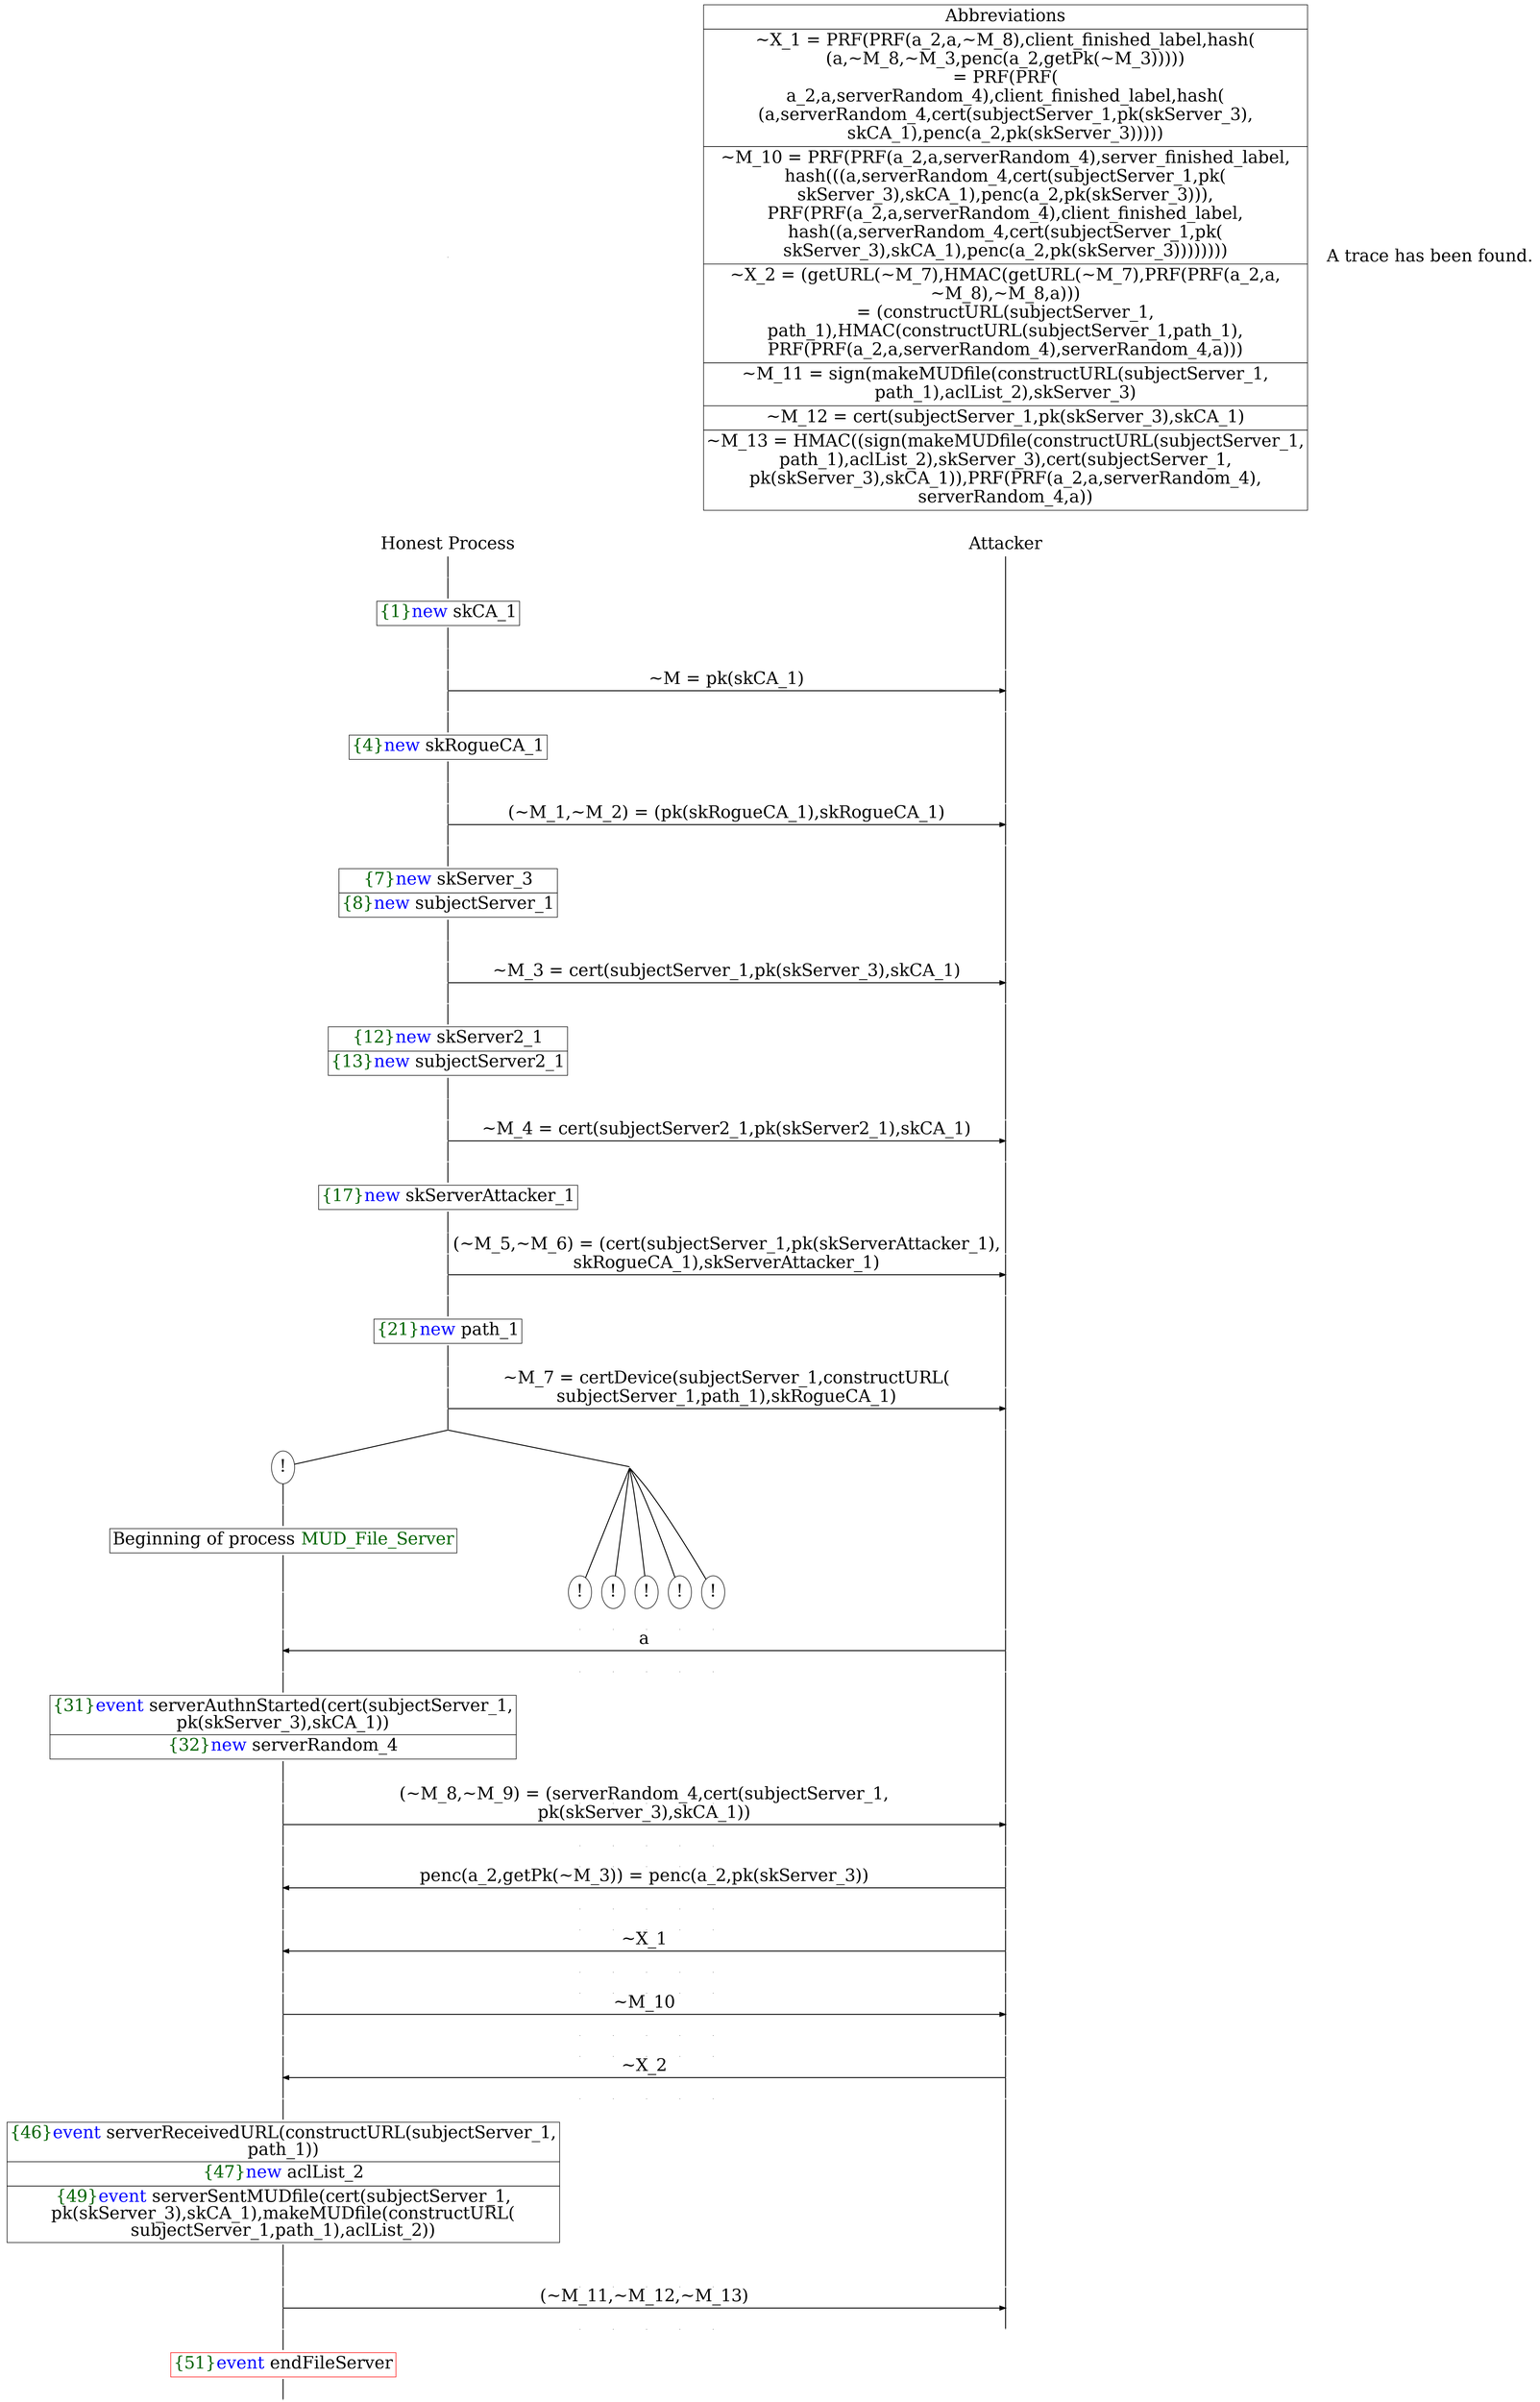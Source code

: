 digraph {
graph [ordering = out]
edge [arrowhead = none, penwidth = 1.6, fontsize = 30]
node [shape = point, width = 0, height = 0, fontsize = 30]
Trace<br/>
[label = <A trace has been found.<br/>
>, shape = plaintext]
P0__0 [label = "Honest Process", shape = plaintext]
P__0 [label = "Attacker", shape = plaintext]
Trace -> P0__0 [label = "", style = invisible, weight = 100]{rank = same; P0__0 P__0}
P0__0 -> P0__1 [label = <>, weight = 100]
P0__1 -> P0__2 [label = <>, weight = 100]
P0__2 [shape = plaintext, label = <<TABLE BORDER="0" CELLBORDER="1" CELLSPACING="0" CELLPADDING="4"> <TR><TD><FONT COLOR="darkgreen">{1}</FONT><FONT COLOR="blue">new </FONT>skCA_1</TD></TR></TABLE>>]
P0__2 -> P0__3 [label = <>, weight = 100]
P0__3 -> P0__4 [label = <>, weight = 100]
P__0 -> P__1 [label = <>, weight = 100]
{rank = same; P__1 P0__4}
P0__4 -> P0__5 [label = <>, weight = 100]
P__1 -> P__2 [label = <>, weight = 100]
{rank = same; P__2 P0__5}
P0__5 -> P__2 [label = <~M = pk(skCA_1)>, arrowhead = normal]
P0__5 -> P0__6 [label = <>, weight = 100]
P__2 -> P__3 [label = <>, weight = 100]
{rank = same; P__3 P0__6}
P0__6 -> P0__7 [label = <>, weight = 100]
P0__7 [shape = plaintext, label = <<TABLE BORDER="0" CELLBORDER="1" CELLSPACING="0" CELLPADDING="4"> <TR><TD><FONT COLOR="darkgreen">{4}</FONT><FONT COLOR="blue">new </FONT>skRogueCA_1</TD></TR></TABLE>>]
P0__7 -> P0__8 [label = <>, weight = 100]
P0__8 -> P0__9 [label = <>, weight = 100]
P__3 -> P__4 [label = <>, weight = 100]
{rank = same; P__4 P0__9}
P0__9 -> P0__10 [label = <>, weight = 100]
P__4 -> P__5 [label = <>, weight = 100]
{rank = same; P__5 P0__10}
P0__10 -> P__5 [label = <(~M_1,~M_2) = (pk(skRogueCA_1),skRogueCA_1)>, arrowhead = normal]
P0__10 -> P0__11 [label = <>, weight = 100]
P__5 -> P__6 [label = <>, weight = 100]
{rank = same; P__6 P0__11}
P0__11 -> P0__12 [label = <>, weight = 100]
P0__12 [shape = plaintext, label = <<TABLE BORDER="0" CELLBORDER="1" CELLSPACING="0" CELLPADDING="4"> <TR><TD><FONT COLOR="darkgreen">{7}</FONT><FONT COLOR="blue">new </FONT>skServer_3</TD></TR><TR><TD><FONT COLOR="darkgreen">{8}</FONT><FONT COLOR="blue">new </FONT>subjectServer_1</TD></TR></TABLE>>]
P0__12 -> P0__13 [label = <>, weight = 100]
P0__13 -> P0__14 [label = <>, weight = 100]
P__6 -> P__7 [label = <>, weight = 100]
{rank = same; P__7 P0__14}
P0__14 -> P0__15 [label = <>, weight = 100]
P__7 -> P__8 [label = <>, weight = 100]
{rank = same; P__8 P0__15}
P0__15 -> P__8 [label = <~M_3 = cert(subjectServer_1,pk(skServer_3),skCA_1)>, arrowhead = normal]
P0__15 -> P0__16 [label = <>, weight = 100]
P__8 -> P__9 [label = <>, weight = 100]
{rank = same; P__9 P0__16}
P0__16 -> P0__17 [label = <>, weight = 100]
P0__17 [shape = plaintext, label = <<TABLE BORDER="0" CELLBORDER="1" CELLSPACING="0" CELLPADDING="4"> <TR><TD><FONT COLOR="darkgreen">{12}</FONT><FONT COLOR="blue">new </FONT>skServer2_1</TD></TR><TR><TD><FONT COLOR="darkgreen">{13}</FONT><FONT COLOR="blue">new </FONT>subjectServer2_1</TD></TR></TABLE>>]
P0__17 -> P0__18 [label = <>, weight = 100]
P0__18 -> P0__19 [label = <>, weight = 100]
P__9 -> P__10 [label = <>, weight = 100]
{rank = same; P__10 P0__19}
P0__19 -> P0__20 [label = <>, weight = 100]
P__10 -> P__11 [label = <>, weight = 100]
{rank = same; P__11 P0__20}
P0__20 -> P__11 [label = <~M_4 = cert(subjectServer2_1,pk(skServer2_1),skCA_1)>, arrowhead = normal]
P0__20 -> P0__21 [label = <>, weight = 100]
P__11 -> P__12 [label = <>, weight = 100]
{rank = same; P__12 P0__21}
P0__21 -> P0__22 [label = <>, weight = 100]
P0__22 [shape = plaintext, label = <<TABLE BORDER="0" CELLBORDER="1" CELLSPACING="0" CELLPADDING="4"> <TR><TD><FONT COLOR="darkgreen">{17}</FONT><FONT COLOR="blue">new </FONT>skServerAttacker_1</TD></TR></TABLE>>]
P0__22 -> P0__23 [label = <>, weight = 100]
P0__23 -> P0__24 [label = <>, weight = 100]
P__12 -> P__13 [label = <>, weight = 100]
{rank = same; P__13 P0__24}
P0__24 -> P0__25 [label = <>, weight = 100]
P__13 -> P__14 [label = <>, weight = 100]
{rank = same; P__14 P0__25}
P0__25 -> P__14 [label = <(~M_5,~M_6) = (cert(subjectServer_1,pk(skServerAttacker_1),<br/>
skRogueCA_1),skServerAttacker_1)>, arrowhead = normal]
P0__25 -> P0__26 [label = <>, weight = 100]
P__14 -> P__15 [label = <>, weight = 100]
{rank = same; P__15 P0__26}
P0__26 -> P0__27 [label = <>, weight = 100]
P0__27 [shape = plaintext, label = <<TABLE BORDER="0" CELLBORDER="1" CELLSPACING="0" CELLPADDING="4"> <TR><TD><FONT COLOR="darkgreen">{21}</FONT><FONT COLOR="blue">new </FONT>path_1</TD></TR></TABLE>>]
P0__27 -> P0__28 [label = <>, weight = 100]
P0__28 -> P0__29 [label = <>, weight = 100]
P__15 -> P__16 [label = <>, weight = 100]
{rank = same; P__16 P0__29}
P0__29 -> P0__30 [label = <>, weight = 100]
P__16 -> P__17 [label = <>, weight = 100]
{rank = same; P__17 P0__30}
P0__30 -> P__17 [label = <~M_7 = certDevice(subjectServer_1,constructURL(<br/>
subjectServer_1,path_1),skRogueCA_1)>, arrowhead = normal]
P0__30 -> P0__31 [label = <>, weight = 100]
P__17 -> P__18 [label = <>, weight = 100]
{rank = same; P__18 P0__31}
/*RPar */
P0__31 -> P0_1__31 [label = <>]
P0__31 -> P0_0__31 [label = <>]
P0__31 [label = "", fixedsize = false, width = 0, height = 0, shape = none]
{rank = same; P0_0__31 P0_1__31}
/*RPar */
P0_0__31 -> P0_0_4__31 [label = <>]
P0_0__31 -> P0_0_3__31 [label = <>]
P0_0__31 -> P0_0_2__31 [label = <>]
P0_0__31 -> P0_0_1__31 [label = <>]
P0_0__31 -> P0_0_0__31 [label = <>]
P0_0__31 [label = "", fixedsize = false, width = 0, height = 0, shape = none]
{rank = same; P0_0_0__31 P0_0_1__31 P0_0_2__31 P0_0_3__31 P0_0_4__31}
P0_0_0__31 [label = "!", shape = ellipse]
P0_0_1__31 [label = "!", shape = ellipse]
P0_0_2__31 [label = "!", shape = ellipse]
P0_0_3__31 [label = "!", shape = ellipse]
P0_0_4__31 [label = "!", shape = ellipse]
P0_1__31 [label = "!", shape = ellipse]
P0_1_0__31 [label = "", fixedsize = false, width = 0, height = 0, shape = none]
P0_1__31 -> P0_1_0__31 [label = <>, weight = 100]
P0_1_0__31 -> P0_1_0__32 [label = <>, weight = 100]
P0_1_0__32 [shape = plaintext, label = <<TABLE BORDER="0" CELLBORDER="1" CELLSPACING="0" CELLPADDING="4"> <TR><TD>Beginning of process <FONT COLOR="darkgreen">MUD_File_Server</FONT></TD></TR></TABLE>>]
P0_1_0__32 -> P0_1_0__33 [label = <>, weight = 100]
P0_1_0__33 -> P0_1_0__34 [label = <>, weight = 100]
P0_0_4__32 [label = "", style = invisible]
P0_0_4__31 -> P0_0_4__32 [label = <>, weight = 100, style = invisible]
P0_0_3__32 [label = "", style = invisible]
P0_0_3__31 -> P0_0_3__32 [label = <>, weight = 100, style = invisible]
P0_0_2__32 [label = "", style = invisible]
P0_0_2__31 -> P0_0_2__32 [label = <>, weight = 100, style = invisible]
P0_0_1__32 [label = "", style = invisible]
P0_0_1__31 -> P0_0_1__32 [label = <>, weight = 100, style = invisible]
P0_0_0__32 [label = "", style = invisible]
P0_0_0__31 -> P0_0_0__32 [label = <>, weight = 100, style = invisible]
P__18 -> P__19 [label = <>, weight = 100]
{rank = same; P__19 P0_0_0__32 P0_0_1__32 P0_0_2__32 P0_0_3__32 P0_0_4__32 P0_1_0__34}
P0_1_0__34 -> P0_1_0__35 [label = <>, weight = 100]
P__19 -> P__20 [label = <>, weight = 100]
{rank = same; P__20 P0_1_0__35}
P0_1_0__35 -> P__20 [label = <a>, dir = back, arrowhead = normal]
P0_1_0__35 -> P0_1_0__36 [label = <>, weight = 100]
P0_0_4__33 [label = "", style = invisible]
P0_0_4__32 -> P0_0_4__33 [label = <>, weight = 100, style = invisible]
P0_0_3__33 [label = "", style = invisible]
P0_0_3__32 -> P0_0_3__33 [label = <>, weight = 100, style = invisible]
P0_0_2__33 [label = "", style = invisible]
P0_0_2__32 -> P0_0_2__33 [label = <>, weight = 100, style = invisible]
P0_0_1__33 [label = "", style = invisible]
P0_0_1__32 -> P0_0_1__33 [label = <>, weight = 100, style = invisible]
P0_0_0__33 [label = "", style = invisible]
P0_0_0__32 -> P0_0_0__33 [label = <>, weight = 100, style = invisible]
P__20 -> P__21 [label = <>, weight = 100]
{rank = same; P__21 P0_0_0__33 P0_0_1__33 P0_0_2__33 P0_0_3__33 P0_0_4__33 P0_1_0__36}
P0_1_0__36 -> P0_1_0__37 [label = <>, weight = 100]
P0_1_0__37 [shape = plaintext, label = <<TABLE BORDER="0" CELLBORDER="1" CELLSPACING="0" CELLPADDING="4"> <TR><TD><FONT COLOR="darkgreen">{31}</FONT><FONT COLOR="blue">event</FONT> serverAuthnStarted(cert(subjectServer_1,<br/>
pk(skServer_3),skCA_1))</TD></TR><TR><TD><FONT COLOR="darkgreen">{32}</FONT><FONT COLOR="blue">new </FONT>serverRandom_4</TD></TR></TABLE>>]
P0_1_0__37 -> P0_1_0__38 [label = <>, weight = 100]
P0_1_0__38 -> P0_1_0__39 [label = <>, weight = 100]
P0_0_4__34 [label = "", style = invisible]
P0_0_4__33 -> P0_0_4__34 [label = <>, weight = 100, style = invisible]
P0_0_3__34 [label = "", style = invisible]
P0_0_3__33 -> P0_0_3__34 [label = <>, weight = 100, style = invisible]
P0_0_2__34 [label = "", style = invisible]
P0_0_2__33 -> P0_0_2__34 [label = <>, weight = 100, style = invisible]
P0_0_1__34 [label = "", style = invisible]
P0_0_1__33 -> P0_0_1__34 [label = <>, weight = 100, style = invisible]
P0_0_0__34 [label = "", style = invisible]
P0_0_0__33 -> P0_0_0__34 [label = <>, weight = 100, style = invisible]
P__21 -> P__22 [label = <>, weight = 100]
{rank = same; P__22 P0_0_0__34 P0_0_1__34 P0_0_2__34 P0_0_3__34 P0_0_4__34 P0_1_0__39}
P0_1_0__39 -> P0_1_0__40 [label = <>, weight = 100]
P__22 -> P__23 [label = <>, weight = 100]
{rank = same; P__23 P0_1_0__40}
P0_1_0__40 -> P__23 [label = <(~M_8,~M_9) = (serverRandom_4,cert(subjectServer_1,<br/>
pk(skServer_3),skCA_1))>, arrowhead = normal]
P0_1_0__40 -> P0_1_0__41 [label = <>, weight = 100]
P0_0_4__35 [label = "", style = invisible]
P0_0_4__34 -> P0_0_4__35 [label = <>, weight = 100, style = invisible]
P0_0_3__35 [label = "", style = invisible]
P0_0_3__34 -> P0_0_3__35 [label = <>, weight = 100, style = invisible]
P0_0_2__35 [label = "", style = invisible]
P0_0_2__34 -> P0_0_2__35 [label = <>, weight = 100, style = invisible]
P0_0_1__35 [label = "", style = invisible]
P0_0_1__34 -> P0_0_1__35 [label = <>, weight = 100, style = invisible]
P0_0_0__35 [label = "", style = invisible]
P0_0_0__34 -> P0_0_0__35 [label = <>, weight = 100, style = invisible]
P__23 -> P__24 [label = <>, weight = 100]
{rank = same; P__24 P0_0_0__35 P0_0_1__35 P0_0_2__35 P0_0_3__35 P0_0_4__35 P0_1_0__41}
P0_1_0__41 -> P0_1_0__42 [label = <>, weight = 100]
P0_0_4__36 [label = "", style = invisible]
P0_0_4__35 -> P0_0_4__36 [label = <>, weight = 100, style = invisible]
P0_0_3__36 [label = "", style = invisible]
P0_0_3__35 -> P0_0_3__36 [label = <>, weight = 100, style = invisible]
P0_0_2__36 [label = "", style = invisible]
P0_0_2__35 -> P0_0_2__36 [label = <>, weight = 100, style = invisible]
P0_0_1__36 [label = "", style = invisible]
P0_0_1__35 -> P0_0_1__36 [label = <>, weight = 100, style = invisible]
P0_0_0__36 [label = "", style = invisible]
P0_0_0__35 -> P0_0_0__36 [label = <>, weight = 100, style = invisible]
P__24 -> P__25 [label = <>, weight = 100]
{rank = same; P__25 P0_0_0__36 P0_0_1__36 P0_0_2__36 P0_0_3__36 P0_0_4__36 P0_1_0__42}
P0_1_0__42 -> P0_1_0__43 [label = <>, weight = 100]
P__25 -> P__26 [label = <>, weight = 100]
{rank = same; P__26 P0_1_0__43}
P0_1_0__43 -> P__26 [label = <penc(a_2,getPk(~M_3)) = penc(a_2,pk(skServer_3))>, dir = back, arrowhead = normal]
P0_1_0__43 -> P0_1_0__44 [label = <>, weight = 100]
P0_0_4__37 [label = "", style = invisible]
P0_0_4__36 -> P0_0_4__37 [label = <>, weight = 100, style = invisible]
P0_0_3__37 [label = "", style = invisible]
P0_0_3__36 -> P0_0_3__37 [label = <>, weight = 100, style = invisible]
P0_0_2__37 [label = "", style = invisible]
P0_0_2__36 -> P0_0_2__37 [label = <>, weight = 100, style = invisible]
P0_0_1__37 [label = "", style = invisible]
P0_0_1__36 -> P0_0_1__37 [label = <>, weight = 100, style = invisible]
P0_0_0__37 [label = "", style = invisible]
P0_0_0__36 -> P0_0_0__37 [label = <>, weight = 100, style = invisible]
P__26 -> P__27 [label = <>, weight = 100]
{rank = same; P__27 P0_0_0__37 P0_0_1__37 P0_0_2__37 P0_0_3__37 P0_0_4__37 P0_1_0__44}
P0_1_0__44 -> P0_1_0__45 [label = <>, weight = 100]
P0_0_4__38 [label = "", style = invisible]
P0_0_4__37 -> P0_0_4__38 [label = <>, weight = 100, style = invisible]
P0_0_3__38 [label = "", style = invisible]
P0_0_3__37 -> P0_0_3__38 [label = <>, weight = 100, style = invisible]
P0_0_2__38 [label = "", style = invisible]
P0_0_2__37 -> P0_0_2__38 [label = <>, weight = 100, style = invisible]
P0_0_1__38 [label = "", style = invisible]
P0_0_1__37 -> P0_0_1__38 [label = <>, weight = 100, style = invisible]
P0_0_0__38 [label = "", style = invisible]
P0_0_0__37 -> P0_0_0__38 [label = <>, weight = 100, style = invisible]
P__27 -> P__28 [label = <>, weight = 100]
{rank = same; P__28 P0_0_0__38 P0_0_1__38 P0_0_2__38 P0_0_3__38 P0_0_4__38 P0_1_0__45}
P0_1_0__45 -> P0_1_0__46 [label = <>, weight = 100]
P__28 -> P__29 [label = <>, weight = 100]
{rank = same; P__29 P0_1_0__46}
P0_1_0__46 -> P__29 [label = <~X_1>, dir = back, arrowhead = normal]
P0_1_0__46 -> P0_1_0__47 [label = <>, weight = 100]
P0_0_4__39 [label = "", style = invisible]
P0_0_4__38 -> P0_0_4__39 [label = <>, weight = 100, style = invisible]
P0_0_3__39 [label = "", style = invisible]
P0_0_3__38 -> P0_0_3__39 [label = <>, weight = 100, style = invisible]
P0_0_2__39 [label = "", style = invisible]
P0_0_2__38 -> P0_0_2__39 [label = <>, weight = 100, style = invisible]
P0_0_1__39 [label = "", style = invisible]
P0_0_1__38 -> P0_0_1__39 [label = <>, weight = 100, style = invisible]
P0_0_0__39 [label = "", style = invisible]
P0_0_0__38 -> P0_0_0__39 [label = <>, weight = 100, style = invisible]
P__29 -> P__30 [label = <>, weight = 100]
{rank = same; P__30 P0_0_0__39 P0_0_1__39 P0_0_2__39 P0_0_3__39 P0_0_4__39 P0_1_0__47}
P0_1_0__47 -> P0_1_0__48 [label = <>, weight = 100]
P0_0_4__40 [label = "", style = invisible]
P0_0_4__39 -> P0_0_4__40 [label = <>, weight = 100, style = invisible]
P0_0_3__40 [label = "", style = invisible]
P0_0_3__39 -> P0_0_3__40 [label = <>, weight = 100, style = invisible]
P0_0_2__40 [label = "", style = invisible]
P0_0_2__39 -> P0_0_2__40 [label = <>, weight = 100, style = invisible]
P0_0_1__40 [label = "", style = invisible]
P0_0_1__39 -> P0_0_1__40 [label = <>, weight = 100, style = invisible]
P0_0_0__40 [label = "", style = invisible]
P0_0_0__39 -> P0_0_0__40 [label = <>, weight = 100, style = invisible]
P__30 -> P__31 [label = <>, weight = 100]
{rank = same; P__31 P0_0_0__40 P0_0_1__40 P0_0_2__40 P0_0_3__40 P0_0_4__40 P0_1_0__48}
P0_1_0__48 -> P0_1_0__49 [label = <>, weight = 100]
P__31 -> P__32 [label = <>, weight = 100]
{rank = same; P__32 P0_1_0__49}
P0_1_0__49 -> P__32 [label = <~M_10>, arrowhead = normal]
P0_1_0__49 -> P0_1_0__50 [label = <>, weight = 100]
P0_0_4__41 [label = "", style = invisible]
P0_0_4__40 -> P0_0_4__41 [label = <>, weight = 100, style = invisible]
P0_0_3__41 [label = "", style = invisible]
P0_0_3__40 -> P0_0_3__41 [label = <>, weight = 100, style = invisible]
P0_0_2__41 [label = "", style = invisible]
P0_0_2__40 -> P0_0_2__41 [label = <>, weight = 100, style = invisible]
P0_0_1__41 [label = "", style = invisible]
P0_0_1__40 -> P0_0_1__41 [label = <>, weight = 100, style = invisible]
P0_0_0__41 [label = "", style = invisible]
P0_0_0__40 -> P0_0_0__41 [label = <>, weight = 100, style = invisible]
P__32 -> P__33 [label = <>, weight = 100]
{rank = same; P__33 P0_0_0__41 P0_0_1__41 P0_0_2__41 P0_0_3__41 P0_0_4__41 P0_1_0__50}
P0_1_0__50 -> P0_1_0__51 [label = <>, weight = 100]
P0_0_4__42 [label = "", style = invisible]
P0_0_4__41 -> P0_0_4__42 [label = <>, weight = 100, style = invisible]
P0_0_3__42 [label = "", style = invisible]
P0_0_3__41 -> P0_0_3__42 [label = <>, weight = 100, style = invisible]
P0_0_2__42 [label = "", style = invisible]
P0_0_2__41 -> P0_0_2__42 [label = <>, weight = 100, style = invisible]
P0_0_1__42 [label = "", style = invisible]
P0_0_1__41 -> P0_0_1__42 [label = <>, weight = 100, style = invisible]
P0_0_0__42 [label = "", style = invisible]
P0_0_0__41 -> P0_0_0__42 [label = <>, weight = 100, style = invisible]
P__33 -> P__34 [label = <>, weight = 100]
{rank = same; P__34 P0_0_0__42 P0_0_1__42 P0_0_2__42 P0_0_3__42 P0_0_4__42 P0_1_0__51}
P0_1_0__51 -> P0_1_0__52 [label = <>, weight = 100]
P__34 -> P__35 [label = <>, weight = 100]
{rank = same; P__35 P0_1_0__52}
P0_1_0__52 -> P__35 [label = <~X_2>, dir = back, arrowhead = normal]
P0_1_0__52 -> P0_1_0__53 [label = <>, weight = 100]
P0_0_4__43 [label = "", style = invisible]
P0_0_4__42 -> P0_0_4__43 [label = <>, weight = 100, style = invisible]
P0_0_3__43 [label = "", style = invisible]
P0_0_3__42 -> P0_0_3__43 [label = <>, weight = 100, style = invisible]
P0_0_2__43 [label = "", style = invisible]
P0_0_2__42 -> P0_0_2__43 [label = <>, weight = 100, style = invisible]
P0_0_1__43 [label = "", style = invisible]
P0_0_1__42 -> P0_0_1__43 [label = <>, weight = 100, style = invisible]
P0_0_0__43 [label = "", style = invisible]
P0_0_0__42 -> P0_0_0__43 [label = <>, weight = 100, style = invisible]
P__35 -> P__36 [label = <>, weight = 100]
{rank = same; P__36 P0_0_0__43 P0_0_1__43 P0_0_2__43 P0_0_3__43 P0_0_4__43 P0_1_0__53}
P0_1_0__53 -> P0_1_0__54 [label = <>, weight = 100]
P0_1_0__54 [shape = plaintext, label = <<TABLE BORDER="0" CELLBORDER="1" CELLSPACING="0" CELLPADDING="4"> <TR><TD><FONT COLOR="darkgreen">{46}</FONT><FONT COLOR="blue">event</FONT> serverReceivedURL(constructURL(subjectServer_1,<br/>
path_1))</TD></TR><TR><TD><FONT COLOR="darkgreen">{47}</FONT><FONT COLOR="blue">new </FONT>aclList_2</TD></TR><TR><TD><FONT COLOR="darkgreen">{49}</FONT><FONT COLOR="blue">event</FONT> serverSentMUDfile(cert(subjectServer_1,<br/>
pk(skServer_3),skCA_1),makeMUDfile(constructURL(<br/>
subjectServer_1,path_1),aclList_2))</TD></TR></TABLE>>]
P0_1_0__54 -> P0_1_0__55 [label = <>, weight = 100]
P0_1_0__55 -> P0_1_0__56 [label = <>, weight = 100]
P0_0_4__44 [label = "", style = invisible]
P0_0_4__43 -> P0_0_4__44 [label = <>, weight = 100, style = invisible]
P0_0_3__44 [label = "", style = invisible]
P0_0_3__43 -> P0_0_3__44 [label = <>, weight = 100, style = invisible]
P0_0_2__44 [label = "", style = invisible]
P0_0_2__43 -> P0_0_2__44 [label = <>, weight = 100, style = invisible]
P0_0_1__44 [label = "", style = invisible]
P0_0_1__43 -> P0_0_1__44 [label = <>, weight = 100, style = invisible]
P0_0_0__44 [label = "", style = invisible]
P0_0_0__43 -> P0_0_0__44 [label = <>, weight = 100, style = invisible]
P__36 -> P__37 [label = <>, weight = 100]
{rank = same; P__37 P0_0_0__44 P0_0_1__44 P0_0_2__44 P0_0_3__44 P0_0_4__44 P0_1_0__56}
P0_1_0__56 -> P0_1_0__57 [label = <>, weight = 100]
P__37 -> P__38 [label = <>, weight = 100]
{rank = same; P__38 P0_1_0__57}
P0_1_0__57 -> P__38 [label = <(~M_11,~M_12,~M_13)>, arrowhead = normal]
P0_1_0__57 -> P0_1_0__58 [label = <>, weight = 100]
P0_0_4__45 [label = "", style = invisible]
P0_0_4__44 -> P0_0_4__45 [label = <>, weight = 100, style = invisible]
P0_0_3__45 [label = "", style = invisible]
P0_0_3__44 -> P0_0_3__45 [label = <>, weight = 100, style = invisible]
P0_0_2__45 [label = "", style = invisible]
P0_0_2__44 -> P0_0_2__45 [label = <>, weight = 100, style = invisible]
P0_0_1__45 [label = "", style = invisible]
P0_0_1__44 -> P0_0_1__45 [label = <>, weight = 100, style = invisible]
P0_0_0__45 [label = "", style = invisible]
P0_0_0__44 -> P0_0_0__45 [label = <>, weight = 100, style = invisible]
P__38 -> P__39 [label = <>, weight = 100]
{rank = same; P__39 P0_0_0__45 P0_0_1__45 P0_0_2__45 P0_0_3__45 P0_0_4__45 P0_1_0__58}
P0_1_0__58 -> P0_1_0__59 [label = <>, weight = 100]
P0_1_0__59 [color = red, shape = plaintext, label = <<TABLE BORDER="0" CELLBORDER="1" CELLSPACING="0" CELLPADDING="4"> <TR><TD><FONT COLOR="darkgreen">{51}</FONT><FONT COLOR="blue">event</FONT> endFileServer</TD></TR></TABLE>>]
P0_1_0__59 -> P0_1_0__60 [label = <>, weight = 100]
Abbrev [shape = plaintext, label = <<TABLE BORDER="0" CELLBORDER="1" CELLSPACING="0" CELLPADDING="4"><TR> <TD> Abbreviations </TD></TR><TR><TD>~X_1 = PRF(PRF(a_2,a,~M_8),client_finished_label,hash(<br/>
(a,~M_8,~M_3,penc(a_2,getPk(~M_3)))))<br/>
= PRF(PRF(<br/>
a_2,a,serverRandom_4),client_finished_label,hash(<br/>
(a,serverRandom_4,cert(subjectServer_1,pk(skServer_3),<br/>
skCA_1),penc(a_2,pk(skServer_3)))))</TD></TR><TR><TD>~M_10 = PRF(PRF(a_2,a,serverRandom_4),server_finished_label,<br/>
hash(((a,serverRandom_4,cert(subjectServer_1,pk(<br/>
skServer_3),skCA_1),penc(a_2,pk(skServer_3))),<br/>
PRF(PRF(a_2,a,serverRandom_4),client_finished_label,<br/>
hash((a,serverRandom_4,cert(subjectServer_1,pk(<br/>
skServer_3),skCA_1),penc(a_2,pk(skServer_3))))))))</TD></TR><TR><TD>~X_2 = (getURL(~M_7),HMAC(getURL(~M_7),PRF(PRF(a_2,a,<br/>
~M_8),~M_8,a)))<br/>
= (constructURL(subjectServer_1,<br/>
path_1),HMAC(constructURL(subjectServer_1,path_1),<br/>
PRF(PRF(a_2,a,serverRandom_4),serverRandom_4,a)))</TD></TR><TR><TD>~M_11 = sign(makeMUDfile(constructURL(subjectServer_1,<br/>
path_1),aclList_2),skServer_3)</TD></TR><TR><TD>~M_12 = cert(subjectServer_1,pk(skServer_3),skCA_1)</TD></TR><TR><TD>~M_13 = HMAC((sign(makeMUDfile(constructURL(subjectServer_1,<br/>
path_1),aclList_2),skServer_3),cert(subjectServer_1,<br/>
pk(skServer_3),skCA_1)),PRF(PRF(a_2,a,serverRandom_4),<br/>
serverRandom_4,a))</TD></TR></TABLE>>]Abbrev -> P__0 [style = invisible, weight =100]}